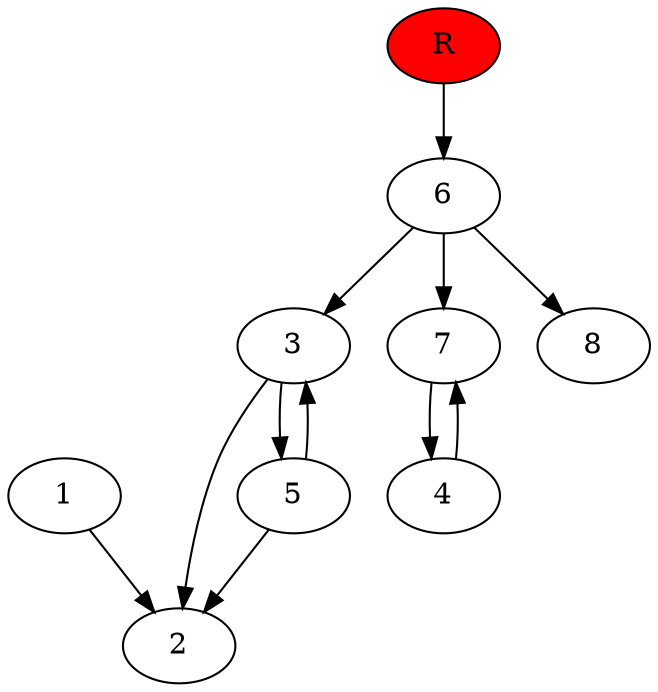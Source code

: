 digraph prb43198 {
	1
	2
	3
	4
	5
	6
	7
	8
	R [fillcolor="#ff0000" style=filled]
	1 -> 2
	3 -> 2
	3 -> 5
	4 -> 7
	5 -> 2
	5 -> 3
	6 -> 3
	6 -> 7
	6 -> 8
	7 -> 4
	R -> 6
}
